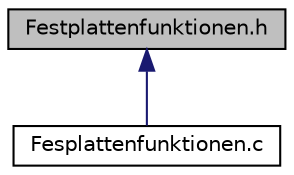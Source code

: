 digraph "Festplattenfunktionen.h"
{
 // LATEX_PDF_SIZE
  edge [fontname="Helvetica",fontsize="10",labelfontname="Helvetica",labelfontsize="10"];
  node [fontname="Helvetica",fontsize="10",shape=record];
  Node1 [label="Festplattenfunktionen.h",height=0.2,width=0.4,color="black", fillcolor="grey75", style="filled", fontcolor="black",tooltip=" "];
  Node1 -> Node2 [dir="back",color="midnightblue",fontsize="10",style="solid",fontname="Helvetica"];
  Node2 [label="Fesplattenfunktionen.c",height=0.2,width=0.4,color="black", fillcolor="white", style="filled",URL="$_fesplattenfunktionen_8c.html",tooltip=" "];
}
